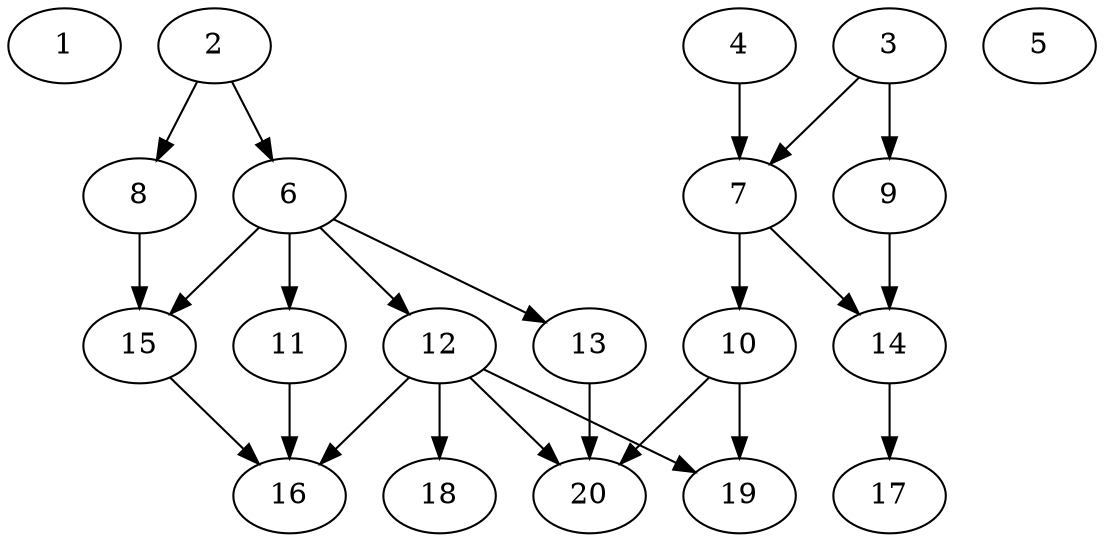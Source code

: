 // DAG automatically generated by daggen at Sat Jul 27 15:38:39 2019
// ./daggen --dot -n 20 --ccr 0.3 --fat 0.7 --regular 0.5 --density 0.4 --mindata 5242880 --maxdata 52428800 
digraph G {
  1 [size="139465387", alpha="0.15", expect_size="41839616"] 
  2 [size="141195947", alpha="0.07", expect_size="42358784"] 
  2 -> 6 [size ="42358784"]
  2 -> 8 [size ="42358784"]
  3 [size="21480107", alpha="0.05", expect_size="6444032"] 
  3 -> 7 [size ="6444032"]
  3 -> 9 [size ="6444032"]
  4 [size="95986347", alpha="0.04", expect_size="28795904"] 
  4 -> 7 [size ="28795904"]
  5 [size="101300907", alpha="0.14", expect_size="30390272"] 
  6 [size="155651413", alpha="0.02", expect_size="46695424"] 
  6 -> 11 [size ="46695424"]
  6 -> 12 [size ="46695424"]
  6 -> 13 [size ="46695424"]
  6 -> 15 [size ="46695424"]
  7 [size="28825600", alpha="0.19", expect_size="8647680"] 
  7 -> 10 [size ="8647680"]
  7 -> 14 [size ="8647680"]
  8 [size="147947520", alpha="0.15", expect_size="44384256"] 
  8 -> 15 [size ="44384256"]
  9 [size="60487680", alpha="0.07", expect_size="18146304"] 
  9 -> 14 [size ="18146304"]
  10 [size="82629973", alpha="0.13", expect_size="24788992"] 
  10 -> 19 [size ="24788992"]
  10 -> 20 [size ="24788992"]
  11 [size="60289707", alpha="0.00", expect_size="18086912"] 
  11 -> 16 [size ="18086912"]
  12 [size="22299307", alpha="0.02", expect_size="6689792"] 
  12 -> 16 [size ="6689792"]
  12 -> 18 [size ="6689792"]
  12 -> 19 [size ="6689792"]
  12 -> 20 [size ="6689792"]
  13 [size="75997867", alpha="0.02", expect_size="22799360"] 
  13 -> 20 [size ="22799360"]
  14 [size="115985067", alpha="0.02", expect_size="34795520"] 
  14 -> 17 [size ="34795520"]
  15 [size="150125227", alpha="0.10", expect_size="45037568"] 
  15 -> 16 [size ="45037568"]
  16 [size="101157547", alpha="0.10", expect_size="30347264"] 
  17 [size="114292053", alpha="0.12", expect_size="34287616"] 
  18 [size="103802880", alpha="0.12", expect_size="31140864"] 
  19 [size="64836267", alpha="0.10", expect_size="19450880"] 
  20 [size="121470293", alpha="0.10", expect_size="36441088"] 
}
